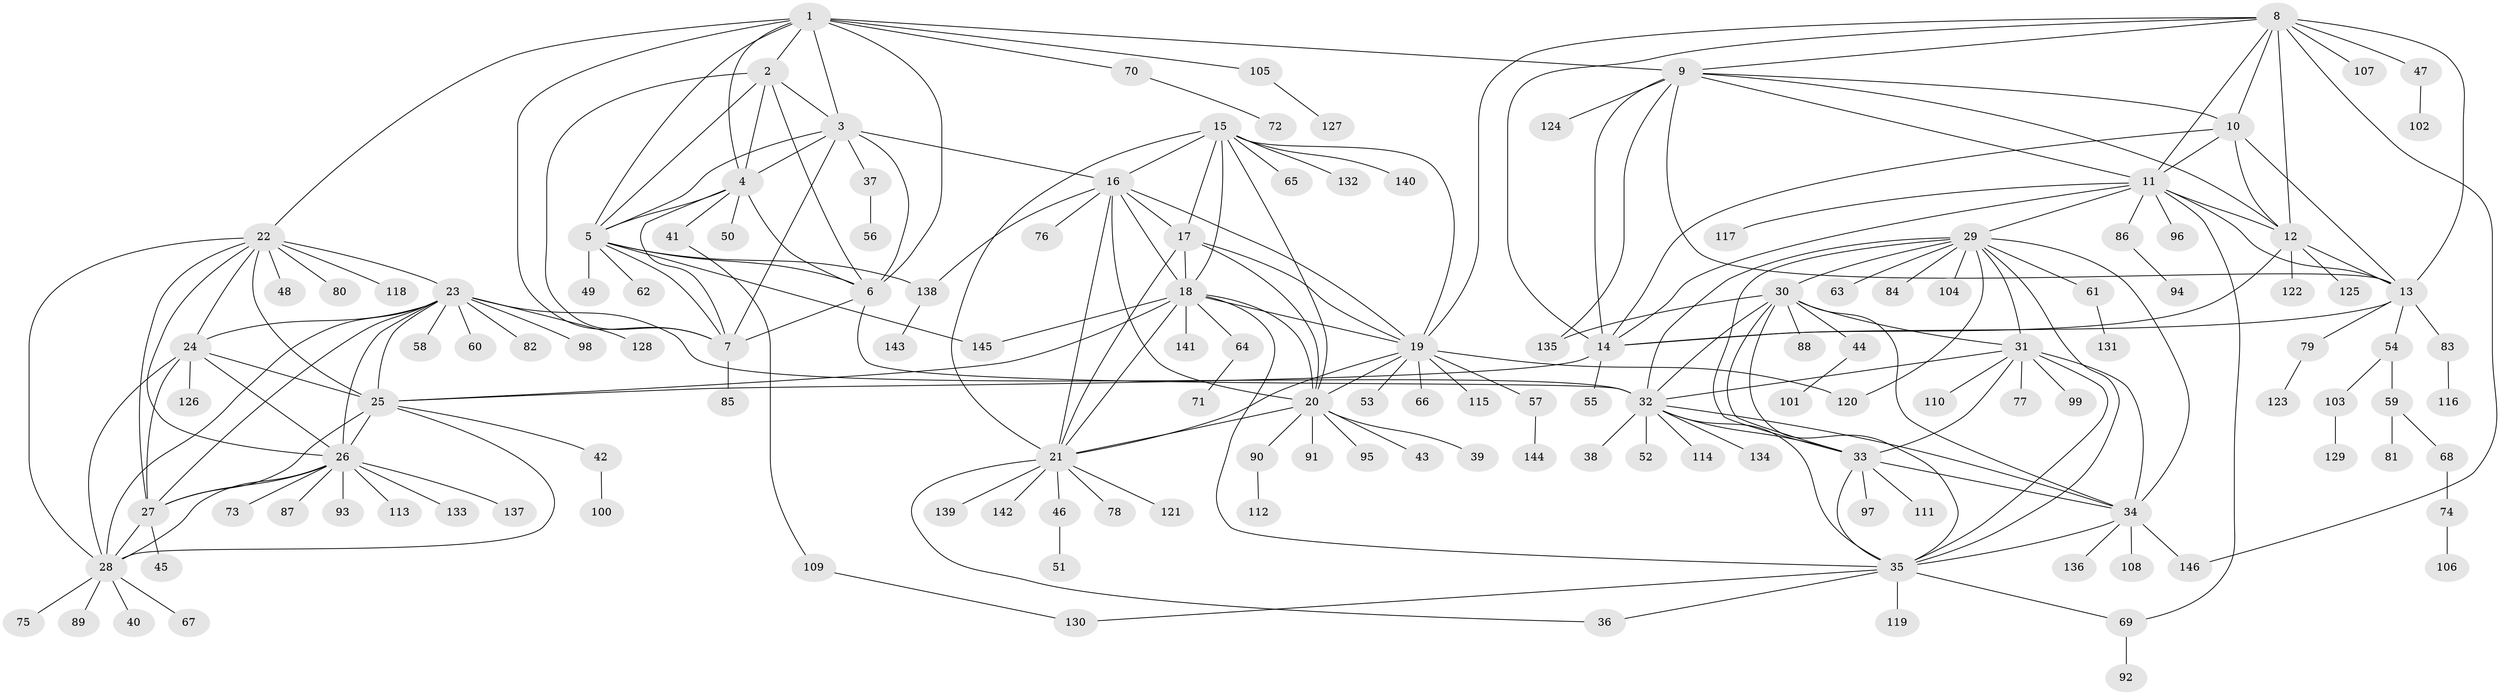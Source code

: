 // Generated by graph-tools (version 1.1) at 2025/37/03/09/25 02:37:41]
// undirected, 146 vertices, 234 edges
graph export_dot {
graph [start="1"]
  node [color=gray90,style=filled];
  1;
  2;
  3;
  4;
  5;
  6;
  7;
  8;
  9;
  10;
  11;
  12;
  13;
  14;
  15;
  16;
  17;
  18;
  19;
  20;
  21;
  22;
  23;
  24;
  25;
  26;
  27;
  28;
  29;
  30;
  31;
  32;
  33;
  34;
  35;
  36;
  37;
  38;
  39;
  40;
  41;
  42;
  43;
  44;
  45;
  46;
  47;
  48;
  49;
  50;
  51;
  52;
  53;
  54;
  55;
  56;
  57;
  58;
  59;
  60;
  61;
  62;
  63;
  64;
  65;
  66;
  67;
  68;
  69;
  70;
  71;
  72;
  73;
  74;
  75;
  76;
  77;
  78;
  79;
  80;
  81;
  82;
  83;
  84;
  85;
  86;
  87;
  88;
  89;
  90;
  91;
  92;
  93;
  94;
  95;
  96;
  97;
  98;
  99;
  100;
  101;
  102;
  103;
  104;
  105;
  106;
  107;
  108;
  109;
  110;
  111;
  112;
  113;
  114;
  115;
  116;
  117;
  118;
  119;
  120;
  121;
  122;
  123;
  124;
  125;
  126;
  127;
  128;
  129;
  130;
  131;
  132;
  133;
  134;
  135;
  136;
  137;
  138;
  139;
  140;
  141;
  142;
  143;
  144;
  145;
  146;
  1 -- 2;
  1 -- 3;
  1 -- 4;
  1 -- 5;
  1 -- 6;
  1 -- 7;
  1 -- 9;
  1 -- 22;
  1 -- 70;
  1 -- 105;
  2 -- 3;
  2 -- 4;
  2 -- 5;
  2 -- 6;
  2 -- 7;
  3 -- 4;
  3 -- 5;
  3 -- 6;
  3 -- 7;
  3 -- 16;
  3 -- 37;
  4 -- 5;
  4 -- 6;
  4 -- 7;
  4 -- 41;
  4 -- 50;
  5 -- 6;
  5 -- 7;
  5 -- 49;
  5 -- 62;
  5 -- 138;
  5 -- 145;
  6 -- 7;
  6 -- 32;
  7 -- 85;
  8 -- 9;
  8 -- 10;
  8 -- 11;
  8 -- 12;
  8 -- 13;
  8 -- 14;
  8 -- 19;
  8 -- 47;
  8 -- 107;
  8 -- 146;
  9 -- 10;
  9 -- 11;
  9 -- 12;
  9 -- 13;
  9 -- 14;
  9 -- 124;
  9 -- 135;
  10 -- 11;
  10 -- 12;
  10 -- 13;
  10 -- 14;
  11 -- 12;
  11 -- 13;
  11 -- 14;
  11 -- 29;
  11 -- 69;
  11 -- 86;
  11 -- 96;
  11 -- 117;
  12 -- 13;
  12 -- 14;
  12 -- 122;
  12 -- 125;
  13 -- 14;
  13 -- 54;
  13 -- 79;
  13 -- 83;
  14 -- 25;
  14 -- 55;
  15 -- 16;
  15 -- 17;
  15 -- 18;
  15 -- 19;
  15 -- 20;
  15 -- 21;
  15 -- 65;
  15 -- 132;
  15 -- 140;
  16 -- 17;
  16 -- 18;
  16 -- 19;
  16 -- 20;
  16 -- 21;
  16 -- 76;
  16 -- 138;
  17 -- 18;
  17 -- 19;
  17 -- 20;
  17 -- 21;
  18 -- 19;
  18 -- 20;
  18 -- 21;
  18 -- 25;
  18 -- 35;
  18 -- 64;
  18 -- 141;
  18 -- 145;
  19 -- 20;
  19 -- 21;
  19 -- 53;
  19 -- 57;
  19 -- 66;
  19 -- 115;
  19 -- 120;
  20 -- 21;
  20 -- 39;
  20 -- 43;
  20 -- 90;
  20 -- 91;
  20 -- 95;
  21 -- 36;
  21 -- 46;
  21 -- 78;
  21 -- 121;
  21 -- 139;
  21 -- 142;
  22 -- 23;
  22 -- 24;
  22 -- 25;
  22 -- 26;
  22 -- 27;
  22 -- 28;
  22 -- 48;
  22 -- 80;
  22 -- 118;
  23 -- 24;
  23 -- 25;
  23 -- 26;
  23 -- 27;
  23 -- 28;
  23 -- 32;
  23 -- 58;
  23 -- 60;
  23 -- 82;
  23 -- 98;
  23 -- 128;
  24 -- 25;
  24 -- 26;
  24 -- 27;
  24 -- 28;
  24 -- 126;
  25 -- 26;
  25 -- 27;
  25 -- 28;
  25 -- 42;
  26 -- 27;
  26 -- 28;
  26 -- 73;
  26 -- 87;
  26 -- 93;
  26 -- 113;
  26 -- 133;
  26 -- 137;
  27 -- 28;
  27 -- 45;
  28 -- 40;
  28 -- 67;
  28 -- 75;
  28 -- 89;
  29 -- 30;
  29 -- 31;
  29 -- 32;
  29 -- 33;
  29 -- 34;
  29 -- 35;
  29 -- 61;
  29 -- 63;
  29 -- 84;
  29 -- 104;
  29 -- 120;
  30 -- 31;
  30 -- 32;
  30 -- 33;
  30 -- 34;
  30 -- 35;
  30 -- 44;
  30 -- 88;
  30 -- 135;
  31 -- 32;
  31 -- 33;
  31 -- 34;
  31 -- 35;
  31 -- 77;
  31 -- 99;
  31 -- 110;
  32 -- 33;
  32 -- 34;
  32 -- 35;
  32 -- 38;
  32 -- 52;
  32 -- 114;
  32 -- 134;
  33 -- 34;
  33 -- 35;
  33 -- 97;
  33 -- 111;
  34 -- 35;
  34 -- 108;
  34 -- 136;
  34 -- 146;
  35 -- 36;
  35 -- 69;
  35 -- 119;
  35 -- 130;
  37 -- 56;
  41 -- 109;
  42 -- 100;
  44 -- 101;
  46 -- 51;
  47 -- 102;
  54 -- 59;
  54 -- 103;
  57 -- 144;
  59 -- 68;
  59 -- 81;
  61 -- 131;
  64 -- 71;
  68 -- 74;
  69 -- 92;
  70 -- 72;
  74 -- 106;
  79 -- 123;
  83 -- 116;
  86 -- 94;
  90 -- 112;
  103 -- 129;
  105 -- 127;
  109 -- 130;
  138 -- 143;
}
